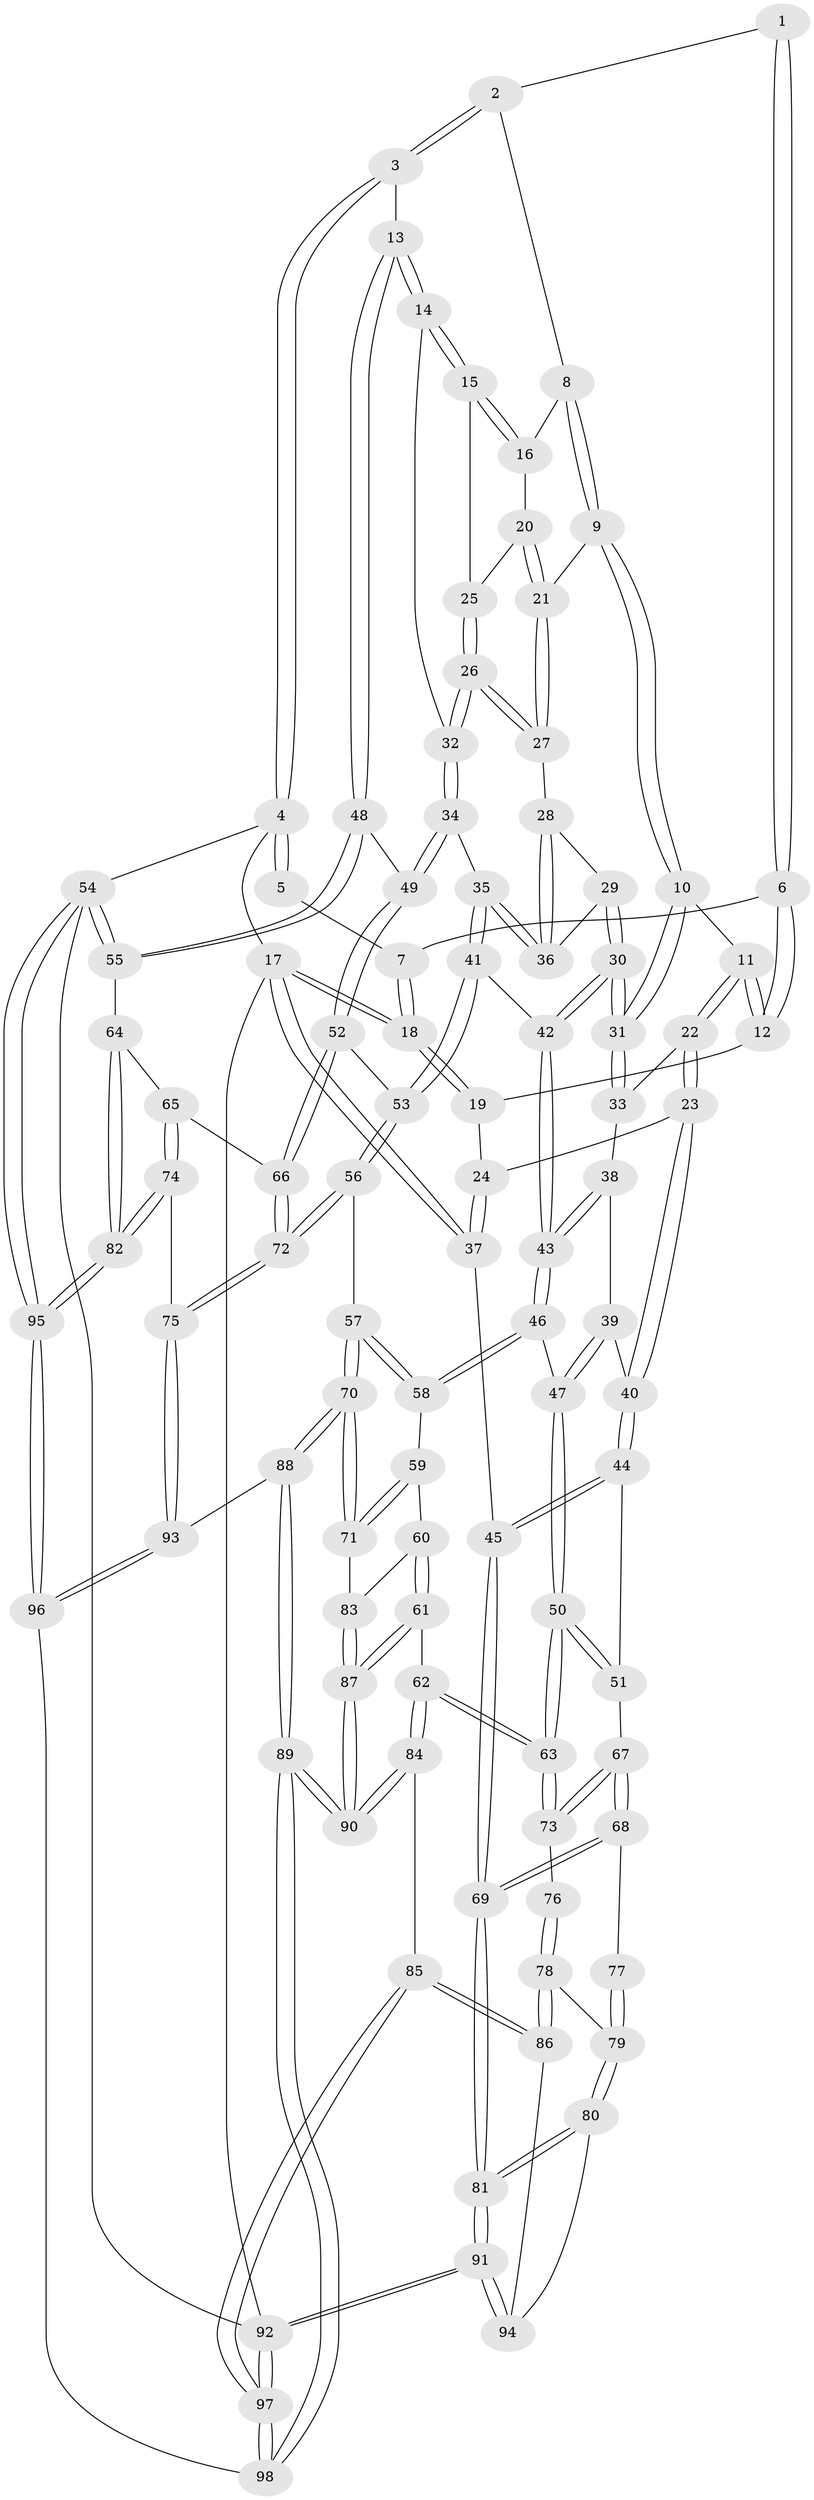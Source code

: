 // coarse degree distribution, {3: 0.07352941176470588, 4: 0.38235294117647056, 5: 0.35294117647058826, 6: 0.11764705882352941, 7: 0.07352941176470588}
// Generated by graph-tools (version 1.1) at 2025/21/03/04/25 18:21:06]
// undirected, 98 vertices, 242 edges
graph export_dot {
graph [start="1"]
  node [color=gray90,style=filled];
  1 [pos="+0.7560225667362261+0.059619362091927114"];
  2 [pos="+0.7627380284207554+0.06959221448267676"];
  3 [pos="+1+0.07845515958621327"];
  4 [pos="+1+0"];
  5 [pos="+0.7456249445600498+0"];
  6 [pos="+0.42036448518836544+0"];
  7 [pos="+0.41669775936982417+0"];
  8 [pos="+0.7436308375174226+0.10961057880239206"];
  9 [pos="+0.5147395998139428+0.15159630015145756"];
  10 [pos="+0.48556163544128983+0.13839718686565614"];
  11 [pos="+0.4591687736579102+0.11032014058034086"];
  12 [pos="+0.4197801387991074+0"];
  13 [pos="+1+0.19137449140350968"];
  14 [pos="+0.8703755906848475+0.24652594115876858"];
  15 [pos="+0.8223578318299937+0.23611509015629464"];
  16 [pos="+0.7590220741793325+0.19585571203633842"];
  17 [pos="+0+0"];
  18 [pos="+0+0"];
  19 [pos="+0.14238671407654818+0.15508556256759617"];
  20 [pos="+0.6586859681396063+0.22003835065159463"];
  21 [pos="+0.611169496172948+0.2216602410236915"];
  22 [pos="+0.33143348791435423+0.2793560282820244"];
  23 [pos="+0.14436178153679713+0.34194917106220796"];
  24 [pos="+0.10920941628037599+0.303453063809831"];
  25 [pos="+0.7374885969808078+0.29175447164364127"];
  26 [pos="+0.7002013138617575+0.35319988717114276"];
  27 [pos="+0.6475633579061382+0.3267598354178497"];
  28 [pos="+0.6373547349589479+0.33642836851298696"];
  29 [pos="+0.5632355060874152+0.3970259383623666"];
  30 [pos="+0.5084076012504029+0.4072457949397155"];
  31 [pos="+0.5002827210329046+0.39861789268409287"];
  32 [pos="+0.7466443982901797+0.42024883155193227"];
  33 [pos="+0.38352116288290716+0.40367207140145756"];
  34 [pos="+0.7517924191629833+0.4574456533248044"];
  35 [pos="+0.693205538442603+0.4805612473407416"];
  36 [pos="+0.6420192168323214+0.4430981393521975"];
  37 [pos="+0+0.2869831634291798"];
  38 [pos="+0.3639385306026177+0.42808114653170143"];
  39 [pos="+0.33861536436916645+0.4483223559225891"];
  40 [pos="+0.157691501236319+0.4090619200102059"];
  41 [pos="+0.5828034639279673+0.5896843138913296"];
  42 [pos="+0.5184790383325795+0.5789413779792956"];
  43 [pos="+0.5071953462693531+0.5850002021632542"];
  44 [pos="+0.14177656656320256+0.483950717574134"];
  45 [pos="+0+0.6272701171447617"];
  46 [pos="+0.5012161619189994+0.589119863461419"];
  47 [pos="+0.35029608128947737+0.6003913054365848"];
  48 [pos="+1+0.4510172259951622"];
  49 [pos="+0.8229896843115331+0.501654198483538"];
  50 [pos="+0.26054381771815116+0.658534669886231"];
  51 [pos="+0.21769012495143475+0.6216229868181965"];
  52 [pos="+0.7765322946884224+0.6739810299010084"];
  53 [pos="+0.6419139837094309+0.6533439667996885"];
  54 [pos="+1+1"];
  55 [pos="+1+0.6787767100582476"];
  56 [pos="+0.6042950463627463+0.8055980794437602"];
  57 [pos="+0.5344196562944016+0.8127191628320929"];
  58 [pos="+0.4860959567547943+0.7116616599193704"];
  59 [pos="+0.44029999976828454+0.7324456158578402"];
  60 [pos="+0.34166735764587214+0.767732195454779"];
  61 [pos="+0.2945465021795786+0.7602845315200415"];
  62 [pos="+0.2654013127293289+0.743773514027005"];
  63 [pos="+0.2616481592113782+0.7354746327120943"];
  64 [pos="+0.8713469723315147+0.7344255529749824"];
  65 [pos="+0.8091181881813009+0.7114088487133111"];
  66 [pos="+0.7965964650673666+0.7035682853288436"];
  67 [pos="+0+0.6890494705546063"];
  68 [pos="+0+0.6986486235979151"];
  69 [pos="+0+0.6723727250996828"];
  70 [pos="+0.5064391941300072+0.8406420897975804"];
  71 [pos="+0.4494296961667274+0.8294551783663812"];
  72 [pos="+0.6618654119431616+0.8484702037121263"];
  73 [pos="+0.2332168217971282+0.7418869886132841"];
  74 [pos="+0.7600110475701827+0.9027015276556262"];
  75 [pos="+0.6833481362007349+0.8954774566186273"];
  76 [pos="+0.10063849466723435+0.7800505973225483"];
  77 [pos="+0.08349585017297716+0.7773972722674651"];
  78 [pos="+0.11759733171754835+0.8754299616971023"];
  79 [pos="+0.05118813304584412+0.8637051292180279"];
  80 [pos="+0.006530830420228829+0.8816646261247352"];
  81 [pos="+0+0.9314341767619673"];
  82 [pos="+0.8582355395913425+0.9415216483792229"];
  83 [pos="+0.44193866231347934+0.8284190064717799"];
  84 [pos="+0.2060644063526509+0.8989895570931997"];
  85 [pos="+0.18103171740041368+0.9210451878860781"];
  86 [pos="+0.1646509527097307+0.9148809953937993"];
  87 [pos="+0.36858750433129595+0.9150126141153351"];
  88 [pos="+0.49581351808625085+0.9308969078903627"];
  89 [pos="+0.4039057946901627+1"];
  90 [pos="+0.374859402100907+0.9776552564944226"];
  91 [pos="+0+1"];
  92 [pos="+0+1"];
  93 [pos="+0.6425134432778905+0.9737235314136945"];
  94 [pos="+0.09114112395806136+0.9280650241038133"];
  95 [pos="+1+1"];
  96 [pos="+0.665340504639007+1"];
  97 [pos="+0.13670352887567425+1"];
  98 [pos="+0.38580549679608084+1"];
  1 -- 2;
  1 -- 6;
  1 -- 6;
  2 -- 3;
  2 -- 3;
  2 -- 8;
  3 -- 4;
  3 -- 4;
  3 -- 13;
  4 -- 5;
  4 -- 5;
  4 -- 17;
  4 -- 54;
  5 -- 7;
  6 -- 7;
  6 -- 12;
  6 -- 12;
  7 -- 18;
  7 -- 18;
  8 -- 9;
  8 -- 9;
  8 -- 16;
  9 -- 10;
  9 -- 10;
  9 -- 21;
  10 -- 11;
  10 -- 31;
  10 -- 31;
  11 -- 12;
  11 -- 12;
  11 -- 22;
  11 -- 22;
  12 -- 19;
  13 -- 14;
  13 -- 14;
  13 -- 48;
  13 -- 48;
  14 -- 15;
  14 -- 15;
  14 -- 32;
  15 -- 16;
  15 -- 16;
  15 -- 25;
  16 -- 20;
  17 -- 18;
  17 -- 18;
  17 -- 37;
  17 -- 37;
  17 -- 92;
  18 -- 19;
  18 -- 19;
  19 -- 24;
  20 -- 21;
  20 -- 21;
  20 -- 25;
  21 -- 27;
  21 -- 27;
  22 -- 23;
  22 -- 23;
  22 -- 33;
  23 -- 24;
  23 -- 40;
  23 -- 40;
  24 -- 37;
  24 -- 37;
  25 -- 26;
  25 -- 26;
  26 -- 27;
  26 -- 27;
  26 -- 32;
  26 -- 32;
  27 -- 28;
  28 -- 29;
  28 -- 36;
  28 -- 36;
  29 -- 30;
  29 -- 30;
  29 -- 36;
  30 -- 31;
  30 -- 31;
  30 -- 42;
  30 -- 42;
  31 -- 33;
  31 -- 33;
  32 -- 34;
  32 -- 34;
  33 -- 38;
  34 -- 35;
  34 -- 49;
  34 -- 49;
  35 -- 36;
  35 -- 36;
  35 -- 41;
  35 -- 41;
  37 -- 45;
  38 -- 39;
  38 -- 43;
  38 -- 43;
  39 -- 40;
  39 -- 47;
  39 -- 47;
  40 -- 44;
  40 -- 44;
  41 -- 42;
  41 -- 53;
  41 -- 53;
  42 -- 43;
  42 -- 43;
  43 -- 46;
  43 -- 46;
  44 -- 45;
  44 -- 45;
  44 -- 51;
  45 -- 69;
  45 -- 69;
  46 -- 47;
  46 -- 58;
  46 -- 58;
  47 -- 50;
  47 -- 50;
  48 -- 49;
  48 -- 55;
  48 -- 55;
  49 -- 52;
  49 -- 52;
  50 -- 51;
  50 -- 51;
  50 -- 63;
  50 -- 63;
  51 -- 67;
  52 -- 53;
  52 -- 66;
  52 -- 66;
  53 -- 56;
  53 -- 56;
  54 -- 55;
  54 -- 55;
  54 -- 95;
  54 -- 95;
  54 -- 92;
  55 -- 64;
  56 -- 57;
  56 -- 72;
  56 -- 72;
  57 -- 58;
  57 -- 58;
  57 -- 70;
  57 -- 70;
  58 -- 59;
  59 -- 60;
  59 -- 71;
  59 -- 71;
  60 -- 61;
  60 -- 61;
  60 -- 83;
  61 -- 62;
  61 -- 87;
  61 -- 87;
  62 -- 63;
  62 -- 63;
  62 -- 84;
  62 -- 84;
  63 -- 73;
  63 -- 73;
  64 -- 65;
  64 -- 82;
  64 -- 82;
  65 -- 66;
  65 -- 74;
  65 -- 74;
  66 -- 72;
  66 -- 72;
  67 -- 68;
  67 -- 68;
  67 -- 73;
  67 -- 73;
  68 -- 69;
  68 -- 69;
  68 -- 77;
  69 -- 81;
  69 -- 81;
  70 -- 71;
  70 -- 71;
  70 -- 88;
  70 -- 88;
  71 -- 83;
  72 -- 75;
  72 -- 75;
  73 -- 76;
  74 -- 75;
  74 -- 82;
  74 -- 82;
  75 -- 93;
  75 -- 93;
  76 -- 78;
  76 -- 78;
  77 -- 79;
  77 -- 79;
  78 -- 79;
  78 -- 86;
  78 -- 86;
  79 -- 80;
  79 -- 80;
  80 -- 81;
  80 -- 81;
  80 -- 94;
  81 -- 91;
  81 -- 91;
  82 -- 95;
  82 -- 95;
  83 -- 87;
  83 -- 87;
  84 -- 85;
  84 -- 90;
  84 -- 90;
  85 -- 86;
  85 -- 86;
  85 -- 97;
  85 -- 97;
  86 -- 94;
  87 -- 90;
  87 -- 90;
  88 -- 89;
  88 -- 89;
  88 -- 93;
  89 -- 90;
  89 -- 90;
  89 -- 98;
  89 -- 98;
  91 -- 92;
  91 -- 92;
  91 -- 94;
  91 -- 94;
  92 -- 97;
  92 -- 97;
  93 -- 96;
  93 -- 96;
  95 -- 96;
  95 -- 96;
  96 -- 98;
  97 -- 98;
  97 -- 98;
}
